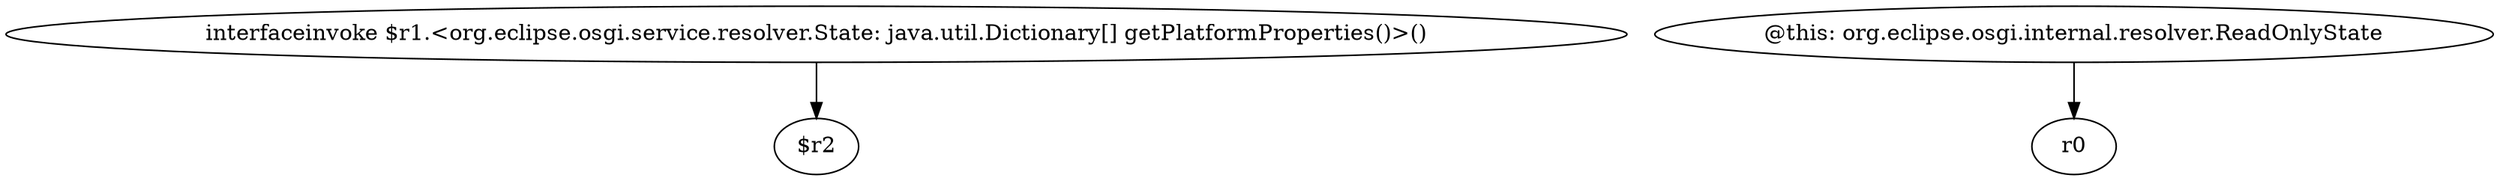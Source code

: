 digraph g {
0[label="interfaceinvoke $r1.<org.eclipse.osgi.service.resolver.State: java.util.Dictionary[] getPlatformProperties()>()"]
1[label="$r2"]
0->1[label=""]
2[label="@this: org.eclipse.osgi.internal.resolver.ReadOnlyState"]
3[label="r0"]
2->3[label=""]
}